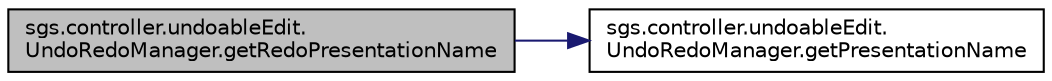 digraph "sgs.controller.undoableEdit.UndoRedoManager.getRedoPresentationName"
{
  edge [fontname="Helvetica",fontsize="10",labelfontname="Helvetica",labelfontsize="10"];
  node [fontname="Helvetica",fontsize="10",shape=record];
  rankdir="LR";
  Node1 [label="sgs.controller.undoableEdit.\lUndoRedoManager.getRedoPresentationName",height=0.2,width=0.4,color="black", fillcolor="grey75", style="filled" fontcolor="black"];
  Node1 -> Node2 [color="midnightblue",fontsize="10",style="solid",fontname="Helvetica"];
  Node2 [label="sgs.controller.undoableEdit.\lUndoRedoManager.getPresentationName",height=0.2,width=0.4,color="black", fillcolor="white", style="filled",URL="$classsgs_1_1controller_1_1undoable_edit_1_1_undo_redo_manager.html#af3c99fde8560e204bed0502112ad4a6e"];
}
